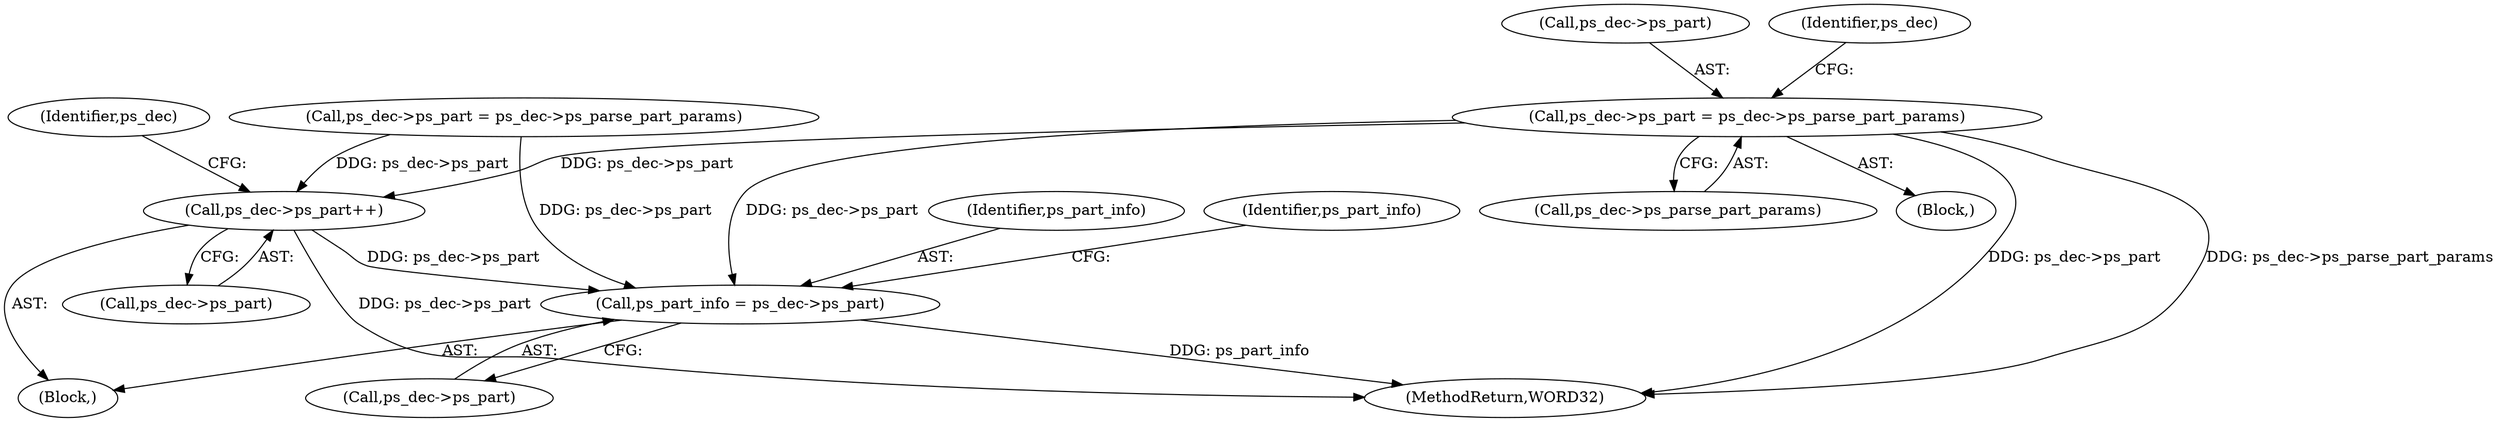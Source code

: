 digraph "0_Android_cc676ebd95247646e67907ccab150fb77a847335_0@pointer" {
"1001226" [label="(Call,ps_dec->ps_part = ps_dec->ps_parse_part_params)"];
"1001108" [label="(Call,ps_part_info = ps_dec->ps_part)"];
"1001123" [label="(Call,ps_dec->ps_part++)"];
"1001213" [label="(Block,)"];
"1001227" [label="(Call,ps_dec->ps_part)"];
"1000939" [label="(Call,ps_dec->ps_part = ps_dec->ps_parse_part_params)"];
"1001109" [label="(Identifier,ps_part_info)"];
"1001123" [label="(Call,ps_dec->ps_part++)"];
"1001226" [label="(Call,ps_dec->ps_part = ps_dec->ps_parse_part_params)"];
"1001115" [label="(Identifier,ps_part_info)"];
"1001124" [label="(Call,ps_dec->ps_part)"];
"1001108" [label="(Call,ps_part_info = ps_dec->ps_part)"];
"1001235" [label="(Identifier,ps_dec)"];
"1001110" [label="(Call,ps_dec->ps_part)"];
"1001230" [label="(Call,ps_dec->ps_parse_part_params)"];
"1001350" [label="(MethodReturn,WORD32)"];
"1000997" [label="(Block,)"];
"1001128" [label="(Identifier,ps_dec)"];
"1001226" -> "1001213"  [label="AST: "];
"1001226" -> "1001230"  [label="CFG: "];
"1001227" -> "1001226"  [label="AST: "];
"1001230" -> "1001226"  [label="AST: "];
"1001235" -> "1001226"  [label="CFG: "];
"1001226" -> "1001350"  [label="DDG: ps_dec->ps_parse_part_params"];
"1001226" -> "1001350"  [label="DDG: ps_dec->ps_part"];
"1001226" -> "1001108"  [label="DDG: ps_dec->ps_part"];
"1001226" -> "1001123"  [label="DDG: ps_dec->ps_part"];
"1001108" -> "1000997"  [label="AST: "];
"1001108" -> "1001110"  [label="CFG: "];
"1001109" -> "1001108"  [label="AST: "];
"1001110" -> "1001108"  [label="AST: "];
"1001115" -> "1001108"  [label="CFG: "];
"1001108" -> "1001350"  [label="DDG: ps_part_info"];
"1001123" -> "1001108"  [label="DDG: ps_dec->ps_part"];
"1000939" -> "1001108"  [label="DDG: ps_dec->ps_part"];
"1001123" -> "1000997"  [label="AST: "];
"1001123" -> "1001124"  [label="CFG: "];
"1001124" -> "1001123"  [label="AST: "];
"1001128" -> "1001123"  [label="CFG: "];
"1001123" -> "1001350"  [label="DDG: ps_dec->ps_part"];
"1000939" -> "1001123"  [label="DDG: ps_dec->ps_part"];
}
